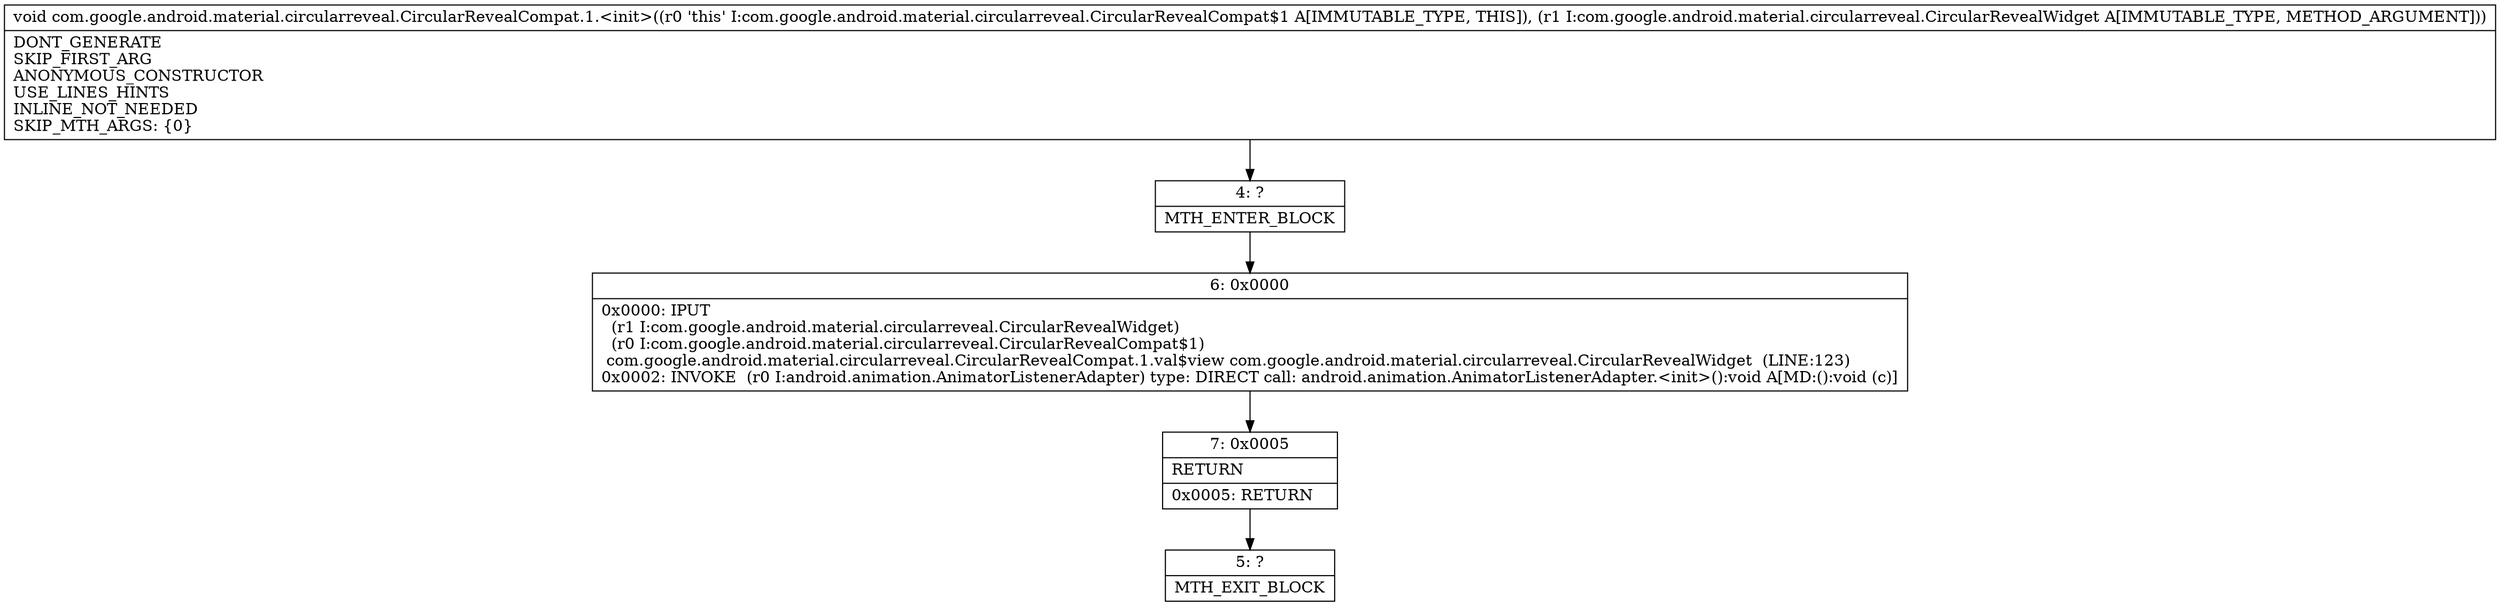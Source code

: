 digraph "CFG forcom.google.android.material.circularreveal.CircularRevealCompat.1.\<init\>(Lcom\/google\/android\/material\/circularreveal\/CircularRevealWidget;)V" {
Node_4 [shape=record,label="{4\:\ ?|MTH_ENTER_BLOCK\l}"];
Node_6 [shape=record,label="{6\:\ 0x0000|0x0000: IPUT  \l  (r1 I:com.google.android.material.circularreveal.CircularRevealWidget)\l  (r0 I:com.google.android.material.circularreveal.CircularRevealCompat$1)\l com.google.android.material.circularreveal.CircularRevealCompat.1.val$view com.google.android.material.circularreveal.CircularRevealWidget  (LINE:123)\l0x0002: INVOKE  (r0 I:android.animation.AnimatorListenerAdapter) type: DIRECT call: android.animation.AnimatorListenerAdapter.\<init\>():void A[MD:():void (c)]\l}"];
Node_7 [shape=record,label="{7\:\ 0x0005|RETURN\l|0x0005: RETURN   \l}"];
Node_5 [shape=record,label="{5\:\ ?|MTH_EXIT_BLOCK\l}"];
MethodNode[shape=record,label="{void com.google.android.material.circularreveal.CircularRevealCompat.1.\<init\>((r0 'this' I:com.google.android.material.circularreveal.CircularRevealCompat$1 A[IMMUTABLE_TYPE, THIS]), (r1 I:com.google.android.material.circularreveal.CircularRevealWidget A[IMMUTABLE_TYPE, METHOD_ARGUMENT]))  | DONT_GENERATE\lSKIP_FIRST_ARG\lANONYMOUS_CONSTRUCTOR\lUSE_LINES_HINTS\lINLINE_NOT_NEEDED\lSKIP_MTH_ARGS: \{0\}\l}"];
MethodNode -> Node_4;Node_4 -> Node_6;
Node_6 -> Node_7;
Node_7 -> Node_5;
}

